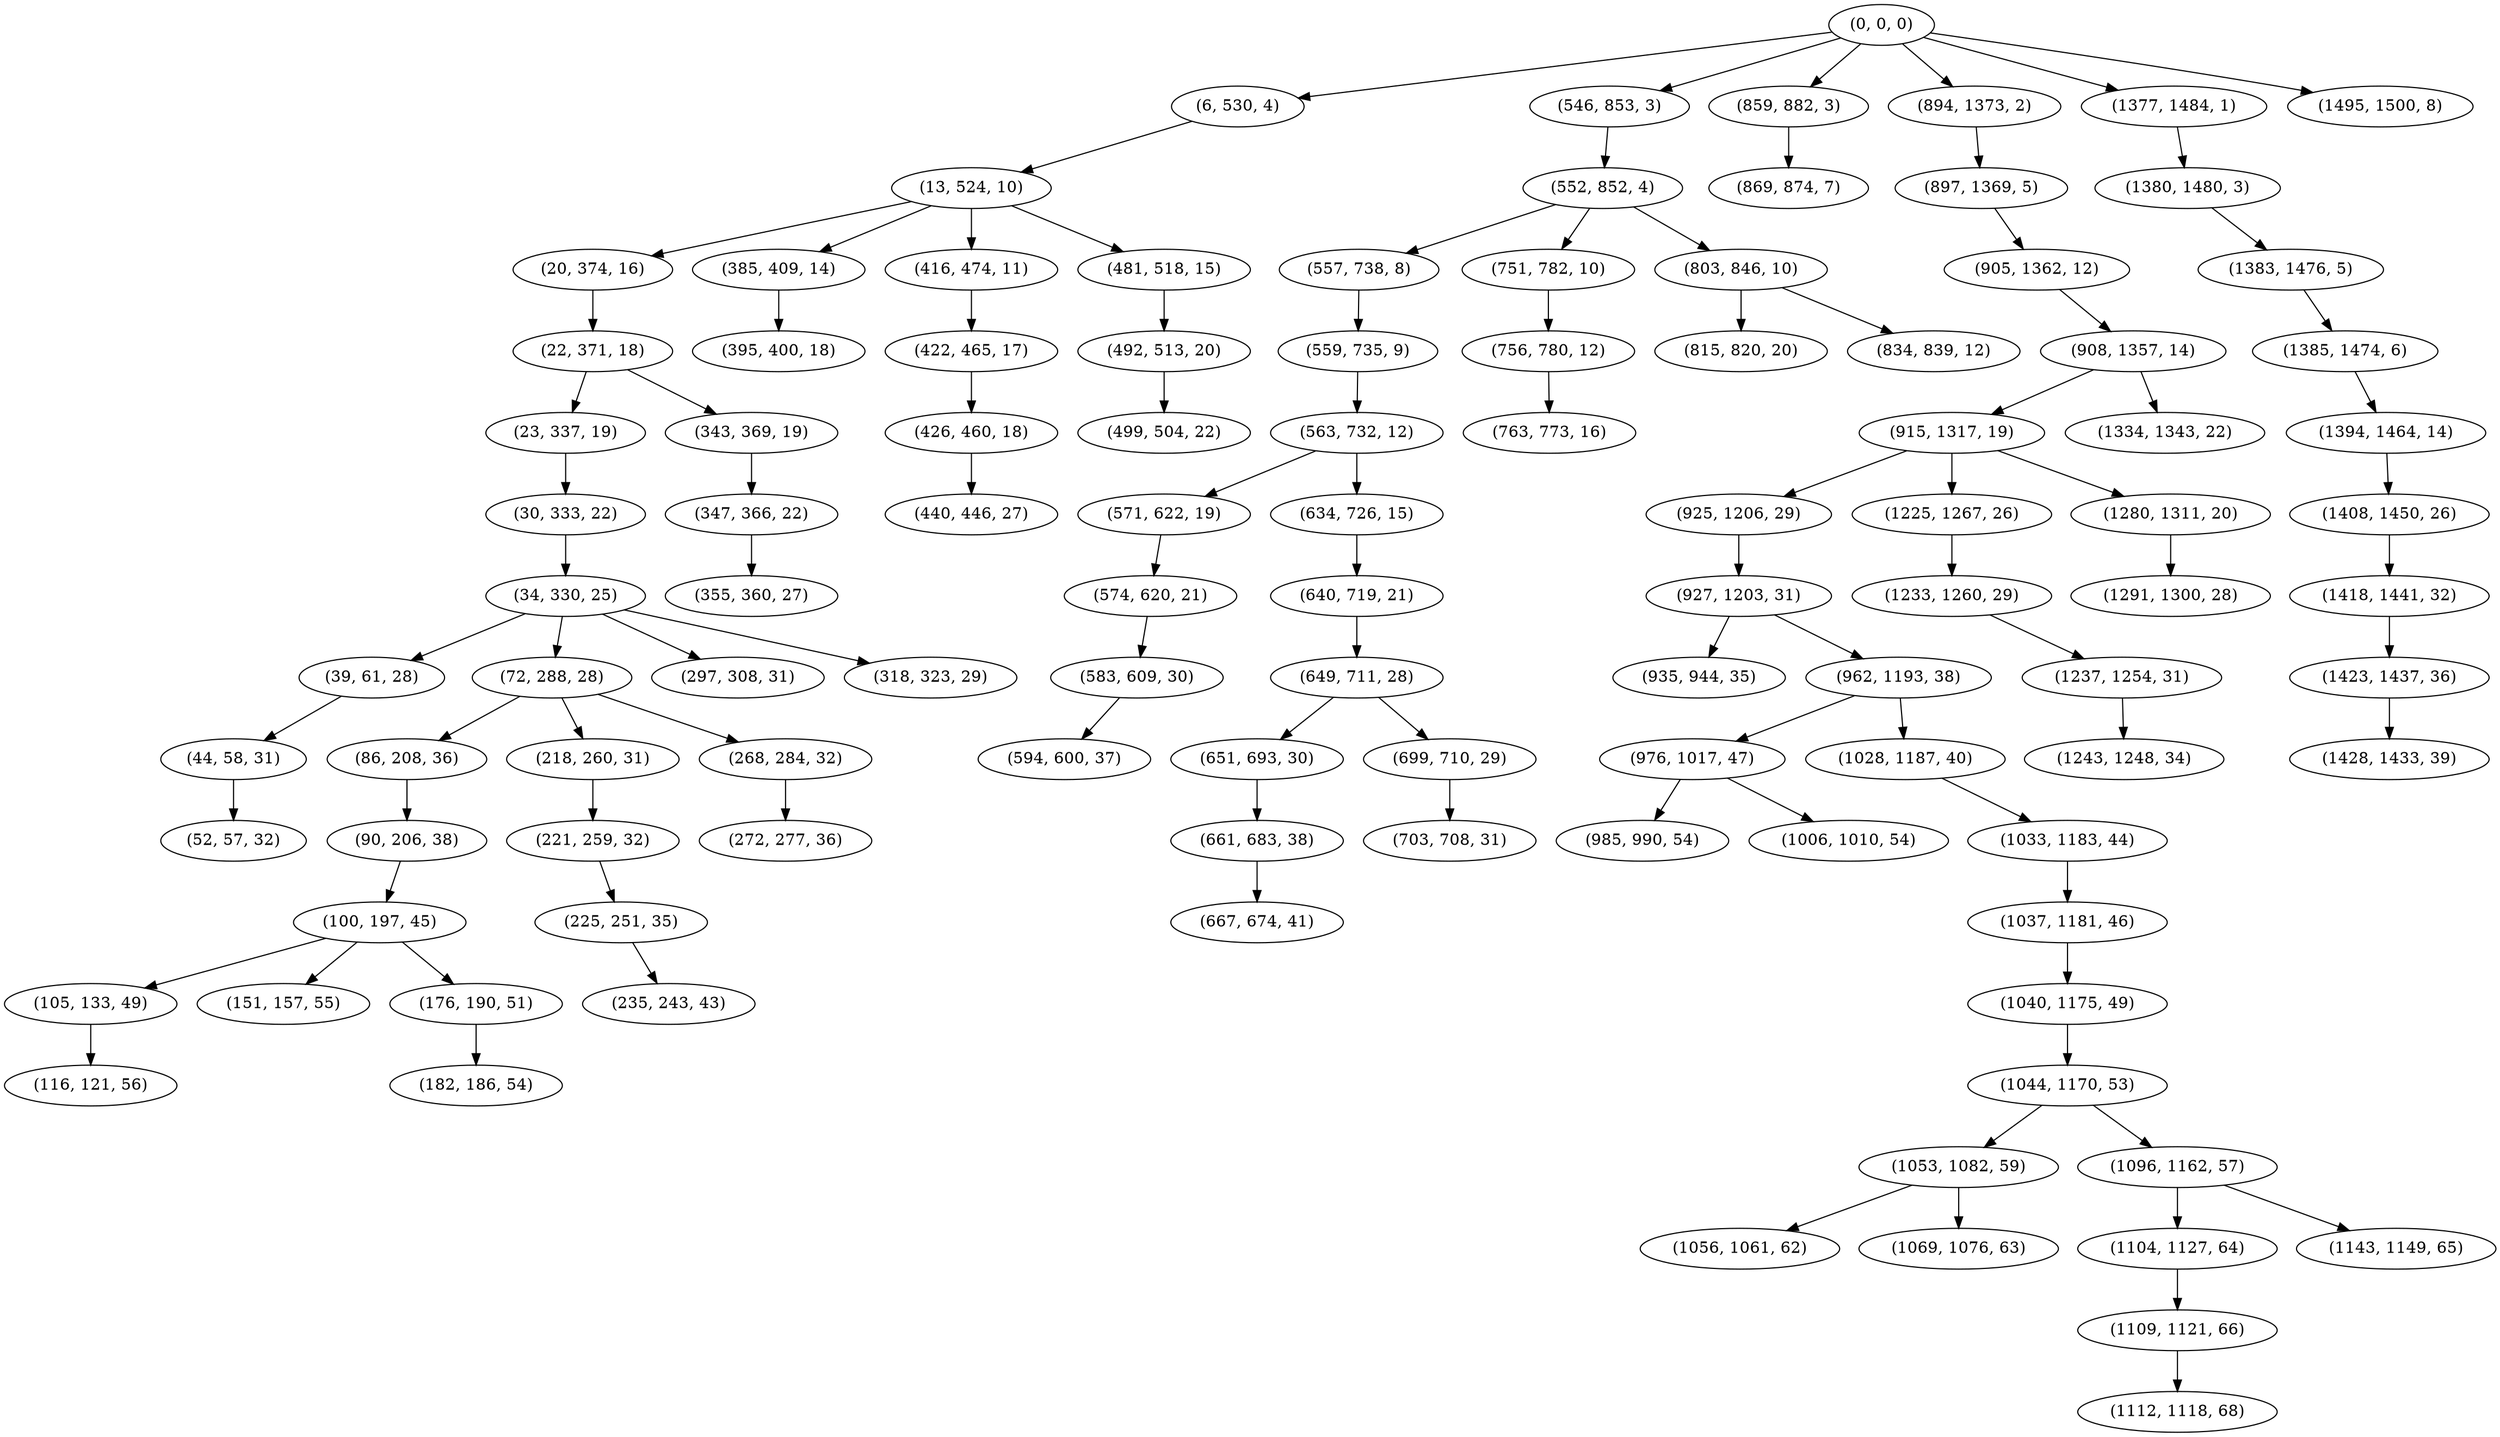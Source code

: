 digraph tree {
    "(0, 0, 0)";
    "(6, 530, 4)";
    "(13, 524, 10)";
    "(20, 374, 16)";
    "(22, 371, 18)";
    "(23, 337, 19)";
    "(30, 333, 22)";
    "(34, 330, 25)";
    "(39, 61, 28)";
    "(44, 58, 31)";
    "(52, 57, 32)";
    "(72, 288, 28)";
    "(86, 208, 36)";
    "(90, 206, 38)";
    "(100, 197, 45)";
    "(105, 133, 49)";
    "(116, 121, 56)";
    "(151, 157, 55)";
    "(176, 190, 51)";
    "(182, 186, 54)";
    "(218, 260, 31)";
    "(221, 259, 32)";
    "(225, 251, 35)";
    "(235, 243, 43)";
    "(268, 284, 32)";
    "(272, 277, 36)";
    "(297, 308, 31)";
    "(318, 323, 29)";
    "(343, 369, 19)";
    "(347, 366, 22)";
    "(355, 360, 27)";
    "(385, 409, 14)";
    "(395, 400, 18)";
    "(416, 474, 11)";
    "(422, 465, 17)";
    "(426, 460, 18)";
    "(440, 446, 27)";
    "(481, 518, 15)";
    "(492, 513, 20)";
    "(499, 504, 22)";
    "(546, 853, 3)";
    "(552, 852, 4)";
    "(557, 738, 8)";
    "(559, 735, 9)";
    "(563, 732, 12)";
    "(571, 622, 19)";
    "(574, 620, 21)";
    "(583, 609, 30)";
    "(594, 600, 37)";
    "(634, 726, 15)";
    "(640, 719, 21)";
    "(649, 711, 28)";
    "(651, 693, 30)";
    "(661, 683, 38)";
    "(667, 674, 41)";
    "(699, 710, 29)";
    "(703, 708, 31)";
    "(751, 782, 10)";
    "(756, 780, 12)";
    "(763, 773, 16)";
    "(803, 846, 10)";
    "(815, 820, 20)";
    "(834, 839, 12)";
    "(859, 882, 3)";
    "(869, 874, 7)";
    "(894, 1373, 2)";
    "(897, 1369, 5)";
    "(905, 1362, 12)";
    "(908, 1357, 14)";
    "(915, 1317, 19)";
    "(925, 1206, 29)";
    "(927, 1203, 31)";
    "(935, 944, 35)";
    "(962, 1193, 38)";
    "(976, 1017, 47)";
    "(985, 990, 54)";
    "(1006, 1010, 54)";
    "(1028, 1187, 40)";
    "(1033, 1183, 44)";
    "(1037, 1181, 46)";
    "(1040, 1175, 49)";
    "(1044, 1170, 53)";
    "(1053, 1082, 59)";
    "(1056, 1061, 62)";
    "(1069, 1076, 63)";
    "(1096, 1162, 57)";
    "(1104, 1127, 64)";
    "(1109, 1121, 66)";
    "(1112, 1118, 68)";
    "(1143, 1149, 65)";
    "(1225, 1267, 26)";
    "(1233, 1260, 29)";
    "(1237, 1254, 31)";
    "(1243, 1248, 34)";
    "(1280, 1311, 20)";
    "(1291, 1300, 28)";
    "(1334, 1343, 22)";
    "(1377, 1484, 1)";
    "(1380, 1480, 3)";
    "(1383, 1476, 5)";
    "(1385, 1474, 6)";
    "(1394, 1464, 14)";
    "(1408, 1450, 26)";
    "(1418, 1441, 32)";
    "(1423, 1437, 36)";
    "(1428, 1433, 39)";
    "(1495, 1500, 8)";
    "(0, 0, 0)" -> "(6, 530, 4)";
    "(0, 0, 0)" -> "(546, 853, 3)";
    "(0, 0, 0)" -> "(859, 882, 3)";
    "(0, 0, 0)" -> "(894, 1373, 2)";
    "(0, 0, 0)" -> "(1377, 1484, 1)";
    "(0, 0, 0)" -> "(1495, 1500, 8)";
    "(6, 530, 4)" -> "(13, 524, 10)";
    "(13, 524, 10)" -> "(20, 374, 16)";
    "(13, 524, 10)" -> "(385, 409, 14)";
    "(13, 524, 10)" -> "(416, 474, 11)";
    "(13, 524, 10)" -> "(481, 518, 15)";
    "(20, 374, 16)" -> "(22, 371, 18)";
    "(22, 371, 18)" -> "(23, 337, 19)";
    "(22, 371, 18)" -> "(343, 369, 19)";
    "(23, 337, 19)" -> "(30, 333, 22)";
    "(30, 333, 22)" -> "(34, 330, 25)";
    "(34, 330, 25)" -> "(39, 61, 28)";
    "(34, 330, 25)" -> "(72, 288, 28)";
    "(34, 330, 25)" -> "(297, 308, 31)";
    "(34, 330, 25)" -> "(318, 323, 29)";
    "(39, 61, 28)" -> "(44, 58, 31)";
    "(44, 58, 31)" -> "(52, 57, 32)";
    "(72, 288, 28)" -> "(86, 208, 36)";
    "(72, 288, 28)" -> "(218, 260, 31)";
    "(72, 288, 28)" -> "(268, 284, 32)";
    "(86, 208, 36)" -> "(90, 206, 38)";
    "(90, 206, 38)" -> "(100, 197, 45)";
    "(100, 197, 45)" -> "(105, 133, 49)";
    "(100, 197, 45)" -> "(151, 157, 55)";
    "(100, 197, 45)" -> "(176, 190, 51)";
    "(105, 133, 49)" -> "(116, 121, 56)";
    "(176, 190, 51)" -> "(182, 186, 54)";
    "(218, 260, 31)" -> "(221, 259, 32)";
    "(221, 259, 32)" -> "(225, 251, 35)";
    "(225, 251, 35)" -> "(235, 243, 43)";
    "(268, 284, 32)" -> "(272, 277, 36)";
    "(343, 369, 19)" -> "(347, 366, 22)";
    "(347, 366, 22)" -> "(355, 360, 27)";
    "(385, 409, 14)" -> "(395, 400, 18)";
    "(416, 474, 11)" -> "(422, 465, 17)";
    "(422, 465, 17)" -> "(426, 460, 18)";
    "(426, 460, 18)" -> "(440, 446, 27)";
    "(481, 518, 15)" -> "(492, 513, 20)";
    "(492, 513, 20)" -> "(499, 504, 22)";
    "(546, 853, 3)" -> "(552, 852, 4)";
    "(552, 852, 4)" -> "(557, 738, 8)";
    "(552, 852, 4)" -> "(751, 782, 10)";
    "(552, 852, 4)" -> "(803, 846, 10)";
    "(557, 738, 8)" -> "(559, 735, 9)";
    "(559, 735, 9)" -> "(563, 732, 12)";
    "(563, 732, 12)" -> "(571, 622, 19)";
    "(563, 732, 12)" -> "(634, 726, 15)";
    "(571, 622, 19)" -> "(574, 620, 21)";
    "(574, 620, 21)" -> "(583, 609, 30)";
    "(583, 609, 30)" -> "(594, 600, 37)";
    "(634, 726, 15)" -> "(640, 719, 21)";
    "(640, 719, 21)" -> "(649, 711, 28)";
    "(649, 711, 28)" -> "(651, 693, 30)";
    "(649, 711, 28)" -> "(699, 710, 29)";
    "(651, 693, 30)" -> "(661, 683, 38)";
    "(661, 683, 38)" -> "(667, 674, 41)";
    "(699, 710, 29)" -> "(703, 708, 31)";
    "(751, 782, 10)" -> "(756, 780, 12)";
    "(756, 780, 12)" -> "(763, 773, 16)";
    "(803, 846, 10)" -> "(815, 820, 20)";
    "(803, 846, 10)" -> "(834, 839, 12)";
    "(859, 882, 3)" -> "(869, 874, 7)";
    "(894, 1373, 2)" -> "(897, 1369, 5)";
    "(897, 1369, 5)" -> "(905, 1362, 12)";
    "(905, 1362, 12)" -> "(908, 1357, 14)";
    "(908, 1357, 14)" -> "(915, 1317, 19)";
    "(908, 1357, 14)" -> "(1334, 1343, 22)";
    "(915, 1317, 19)" -> "(925, 1206, 29)";
    "(915, 1317, 19)" -> "(1225, 1267, 26)";
    "(915, 1317, 19)" -> "(1280, 1311, 20)";
    "(925, 1206, 29)" -> "(927, 1203, 31)";
    "(927, 1203, 31)" -> "(935, 944, 35)";
    "(927, 1203, 31)" -> "(962, 1193, 38)";
    "(962, 1193, 38)" -> "(976, 1017, 47)";
    "(962, 1193, 38)" -> "(1028, 1187, 40)";
    "(976, 1017, 47)" -> "(985, 990, 54)";
    "(976, 1017, 47)" -> "(1006, 1010, 54)";
    "(1028, 1187, 40)" -> "(1033, 1183, 44)";
    "(1033, 1183, 44)" -> "(1037, 1181, 46)";
    "(1037, 1181, 46)" -> "(1040, 1175, 49)";
    "(1040, 1175, 49)" -> "(1044, 1170, 53)";
    "(1044, 1170, 53)" -> "(1053, 1082, 59)";
    "(1044, 1170, 53)" -> "(1096, 1162, 57)";
    "(1053, 1082, 59)" -> "(1056, 1061, 62)";
    "(1053, 1082, 59)" -> "(1069, 1076, 63)";
    "(1096, 1162, 57)" -> "(1104, 1127, 64)";
    "(1096, 1162, 57)" -> "(1143, 1149, 65)";
    "(1104, 1127, 64)" -> "(1109, 1121, 66)";
    "(1109, 1121, 66)" -> "(1112, 1118, 68)";
    "(1225, 1267, 26)" -> "(1233, 1260, 29)";
    "(1233, 1260, 29)" -> "(1237, 1254, 31)";
    "(1237, 1254, 31)" -> "(1243, 1248, 34)";
    "(1280, 1311, 20)" -> "(1291, 1300, 28)";
    "(1377, 1484, 1)" -> "(1380, 1480, 3)";
    "(1380, 1480, 3)" -> "(1383, 1476, 5)";
    "(1383, 1476, 5)" -> "(1385, 1474, 6)";
    "(1385, 1474, 6)" -> "(1394, 1464, 14)";
    "(1394, 1464, 14)" -> "(1408, 1450, 26)";
    "(1408, 1450, 26)" -> "(1418, 1441, 32)";
    "(1418, 1441, 32)" -> "(1423, 1437, 36)";
    "(1423, 1437, 36)" -> "(1428, 1433, 39)";
}
